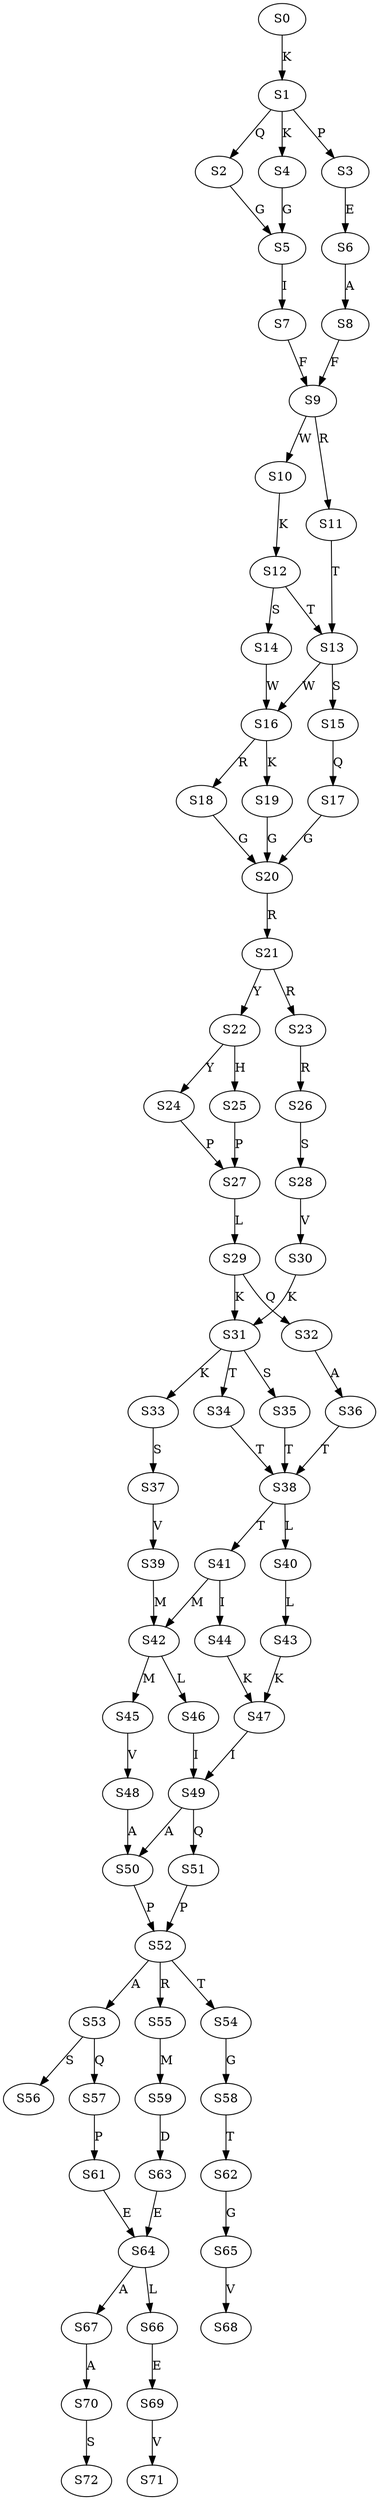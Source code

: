strict digraph  {
	S0 -> S1 [ label = K ];
	S1 -> S2 [ label = Q ];
	S1 -> S3 [ label = P ];
	S1 -> S4 [ label = K ];
	S2 -> S5 [ label = G ];
	S3 -> S6 [ label = E ];
	S4 -> S5 [ label = G ];
	S5 -> S7 [ label = I ];
	S6 -> S8 [ label = A ];
	S7 -> S9 [ label = F ];
	S8 -> S9 [ label = F ];
	S9 -> S10 [ label = W ];
	S9 -> S11 [ label = R ];
	S10 -> S12 [ label = K ];
	S11 -> S13 [ label = T ];
	S12 -> S14 [ label = S ];
	S12 -> S13 [ label = T ];
	S13 -> S15 [ label = S ];
	S13 -> S16 [ label = W ];
	S14 -> S16 [ label = W ];
	S15 -> S17 [ label = Q ];
	S16 -> S18 [ label = R ];
	S16 -> S19 [ label = K ];
	S17 -> S20 [ label = G ];
	S18 -> S20 [ label = G ];
	S19 -> S20 [ label = G ];
	S20 -> S21 [ label = R ];
	S21 -> S22 [ label = Y ];
	S21 -> S23 [ label = R ];
	S22 -> S24 [ label = Y ];
	S22 -> S25 [ label = H ];
	S23 -> S26 [ label = R ];
	S24 -> S27 [ label = P ];
	S25 -> S27 [ label = P ];
	S26 -> S28 [ label = S ];
	S27 -> S29 [ label = L ];
	S28 -> S30 [ label = V ];
	S29 -> S31 [ label = K ];
	S29 -> S32 [ label = Q ];
	S30 -> S31 [ label = K ];
	S31 -> S33 [ label = K ];
	S31 -> S34 [ label = T ];
	S31 -> S35 [ label = S ];
	S32 -> S36 [ label = A ];
	S33 -> S37 [ label = S ];
	S34 -> S38 [ label = T ];
	S35 -> S38 [ label = T ];
	S36 -> S38 [ label = T ];
	S37 -> S39 [ label = V ];
	S38 -> S40 [ label = L ];
	S38 -> S41 [ label = T ];
	S39 -> S42 [ label = M ];
	S40 -> S43 [ label = L ];
	S41 -> S44 [ label = I ];
	S41 -> S42 [ label = M ];
	S42 -> S45 [ label = M ];
	S42 -> S46 [ label = L ];
	S43 -> S47 [ label = K ];
	S44 -> S47 [ label = K ];
	S45 -> S48 [ label = V ];
	S46 -> S49 [ label = I ];
	S47 -> S49 [ label = I ];
	S48 -> S50 [ label = A ];
	S49 -> S50 [ label = A ];
	S49 -> S51 [ label = Q ];
	S50 -> S52 [ label = P ];
	S51 -> S52 [ label = P ];
	S52 -> S53 [ label = A ];
	S52 -> S54 [ label = T ];
	S52 -> S55 [ label = R ];
	S53 -> S56 [ label = S ];
	S53 -> S57 [ label = Q ];
	S54 -> S58 [ label = G ];
	S55 -> S59 [ label = M ];
	S57 -> S61 [ label = P ];
	S58 -> S62 [ label = T ];
	S59 -> S63 [ label = D ];
	S61 -> S64 [ label = E ];
	S62 -> S65 [ label = G ];
	S63 -> S64 [ label = E ];
	S64 -> S66 [ label = L ];
	S64 -> S67 [ label = A ];
	S65 -> S68 [ label = V ];
	S66 -> S69 [ label = E ];
	S67 -> S70 [ label = A ];
	S69 -> S71 [ label = V ];
	S70 -> S72 [ label = S ];
}
